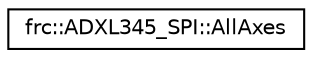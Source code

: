 digraph "Graphical Class Hierarchy"
{
  edge [fontname="Helvetica",fontsize="10",labelfontname="Helvetica",labelfontsize="10"];
  node [fontname="Helvetica",fontsize="10",shape=record];
  rankdir="LR";
  Node1 [label="frc::ADXL345_SPI::AllAxes",height=0.2,width=0.4,color="black", fillcolor="white", style="filled",URL="$structfrc_1_1ADXL345__SPI_1_1AllAxes.html"];
}
